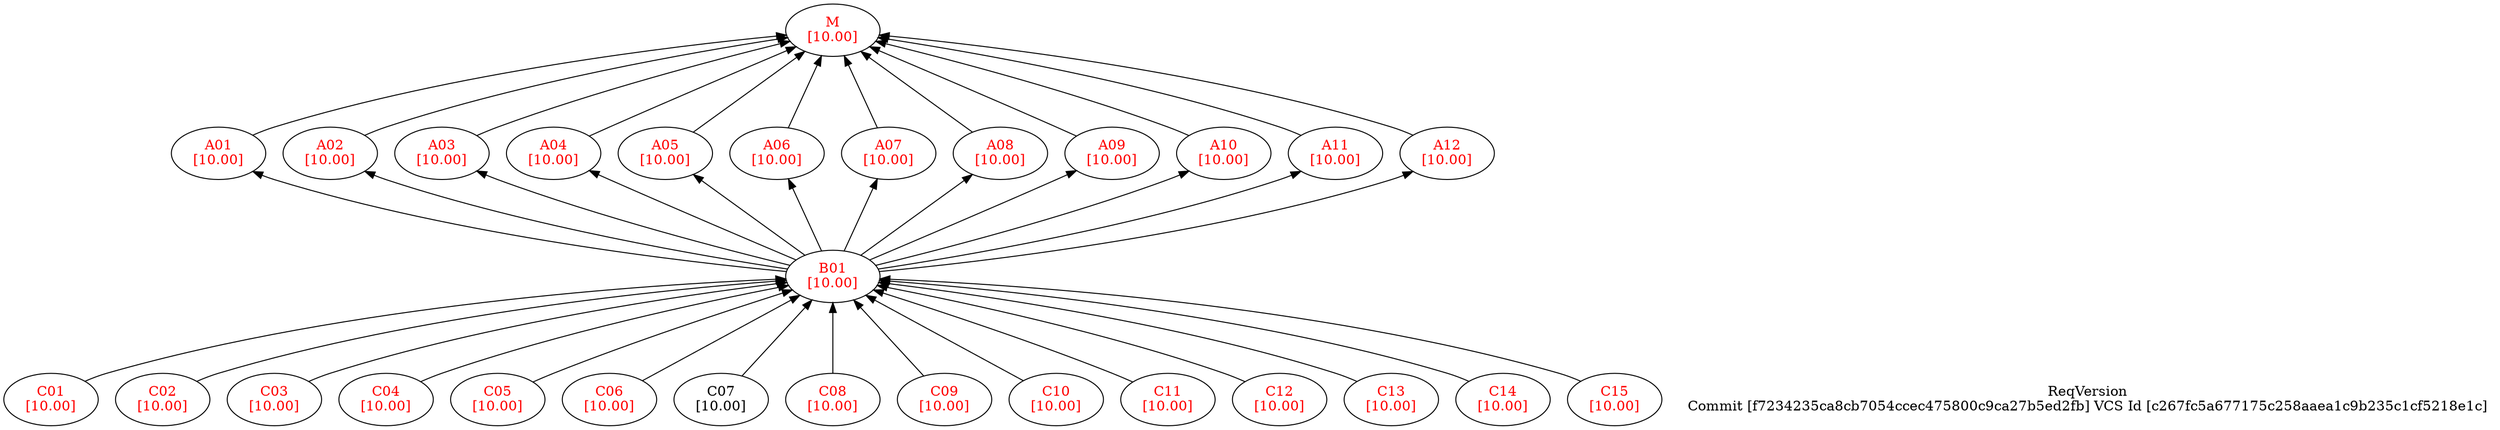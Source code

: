 digraph reqdeps {
rankdir=BT;
mclimit=10.0;
nslimit=10.0;ranksep=1;
"A01" [fontcolor=red,label="A01\n[10.00]"];
"A01" -> "M";
"A02" [fontcolor=red,label="A02\n[10.00]"];
"A02" -> "M";
"A03" [fontcolor=red,label="A03\n[10.00]"];
"A03" -> "M";
"A04" [fontcolor=red,label="A04\n[10.00]"];
"A04" -> "M";
"A05" [fontcolor=red,label="A05\n[10.00]"];
"A05" -> "M";
"A06" [fontcolor=red,label="A06\n[10.00]"];
"A06" -> "M";
"A07" [fontcolor=red,label="A07\n[10.00]"];
"A07" -> "M";
"A08" [fontcolor=red,label="A08\n[10.00]"];
"A08" -> "M";
"A09" [fontcolor=red,label="A09\n[10.00]"];
"A09" -> "M";
"A10" [fontcolor=red,label="A10\n[10.00]"];
"A10" -> "M";
"A11" [fontcolor=red,label="A11\n[10.00]"];
"A11" -> "M";
"A12" [fontcolor=red,label="A12\n[10.00]"];
"A12" -> "M";
"B01" [fontcolor=red,label="B01\n[10.00]"];
"B01" -> "A01";
"B01" -> "A02";
"B01" -> "A03";
"B01" -> "A04";
"B01" -> "A05";
"B01" -> "A06";
"B01" -> "A07";
"B01" -> "A08";
"B01" -> "A09";
"B01" -> "A10";
"B01" -> "A11";
"B01" -> "A12";
"C01" [fontcolor=red,label="C01\n[10.00]"];
"C01" -> "B01";
"C02" [fontcolor=red,label="C02\n[10.00]"];
"C02" -> "B01";
"C03" [fontcolor=red,label="C03\n[10.00]"];
"C03" -> "B01";
"C04" [fontcolor=red,label="C04\n[10.00]"];
"C04" -> "B01";
"C05" [fontcolor=red,label="C05\n[10.00]"];
"C05" -> "B01";
"C06" [fontcolor=red,label="C06\n[10.00]"];
"C06" -> "B01";
"C07" [label="C07\n[10.00]"];
"C07" -> "B01";
"C08" [fontcolor=red,label="C08\n[10.00]"];
"C08" -> "B01";
"C09" [fontcolor=red,label="C09\n[10.00]"];
"C09" -> "B01";
"C10" [fontcolor=red,label="C10\n[10.00]"];
"C10" -> "B01";
"C11" [fontcolor=red,label="C11\n[10.00]"];
"C11" -> "B01";
"C12" [fontcolor=red,label="C12\n[10.00]"];
"C12" -> "B01";
"C13" [fontcolor=red,label="C13\n[10.00]"];
"C13" -> "B01";
"C14" [fontcolor=red,label="C14\n[10.00]"];
"C14" -> "B01";
"C15" [fontcolor=red,label="C15\n[10.00]"];
"C15" -> "B01";
"M" [fontcolor=red,label="M\n[10.00]"];
ReqVersion [shape=plaintext label="ReqVersion\nCommit [f7234235ca8cb7054ccec475800c9ca27b5ed2fb] VCS Id [c267fc5a677175c258aaea1c9b235c1cf5218e1c]"]
}
